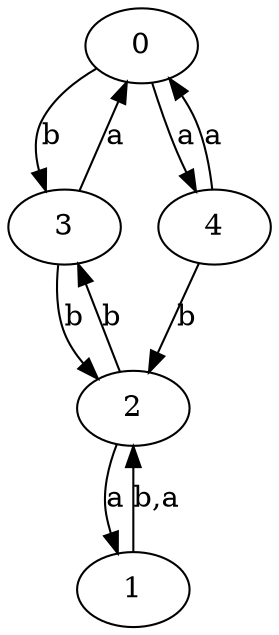 digraph {
 ranksep=0.5;
 d2tdocpreamble = "\usetikzlibrary{automata}";
 d2tfigpreamble = "\tikzstyle{every state}= [ draw=blue!50,very thick,fill=blue!20]  \tikzstyle{auto}= [fill=white]";
 node [style="state"];
 edge [lblstyle="auto",topath="bend right", len=4  ]
  "0" [label="0",style = "state, initial, accepting"];
  "1" [label="1",];
  "2" [label="2",];
  "3" [label="3",];
  "4" [label="4",];
  "0" -> "3" [label="b"];
  "0" -> "4" [label="a"];
  "1" -> "2" [label="b,a"];
  "2" -> "1" [label="a"];
  "2" -> "3" [label="b"];
  "3" -> "0" [label="a"];
  "3" -> "2" [label="b"];
  "4" -> "0" [label="a"];
  "4" -> "2" [label="b"];
}